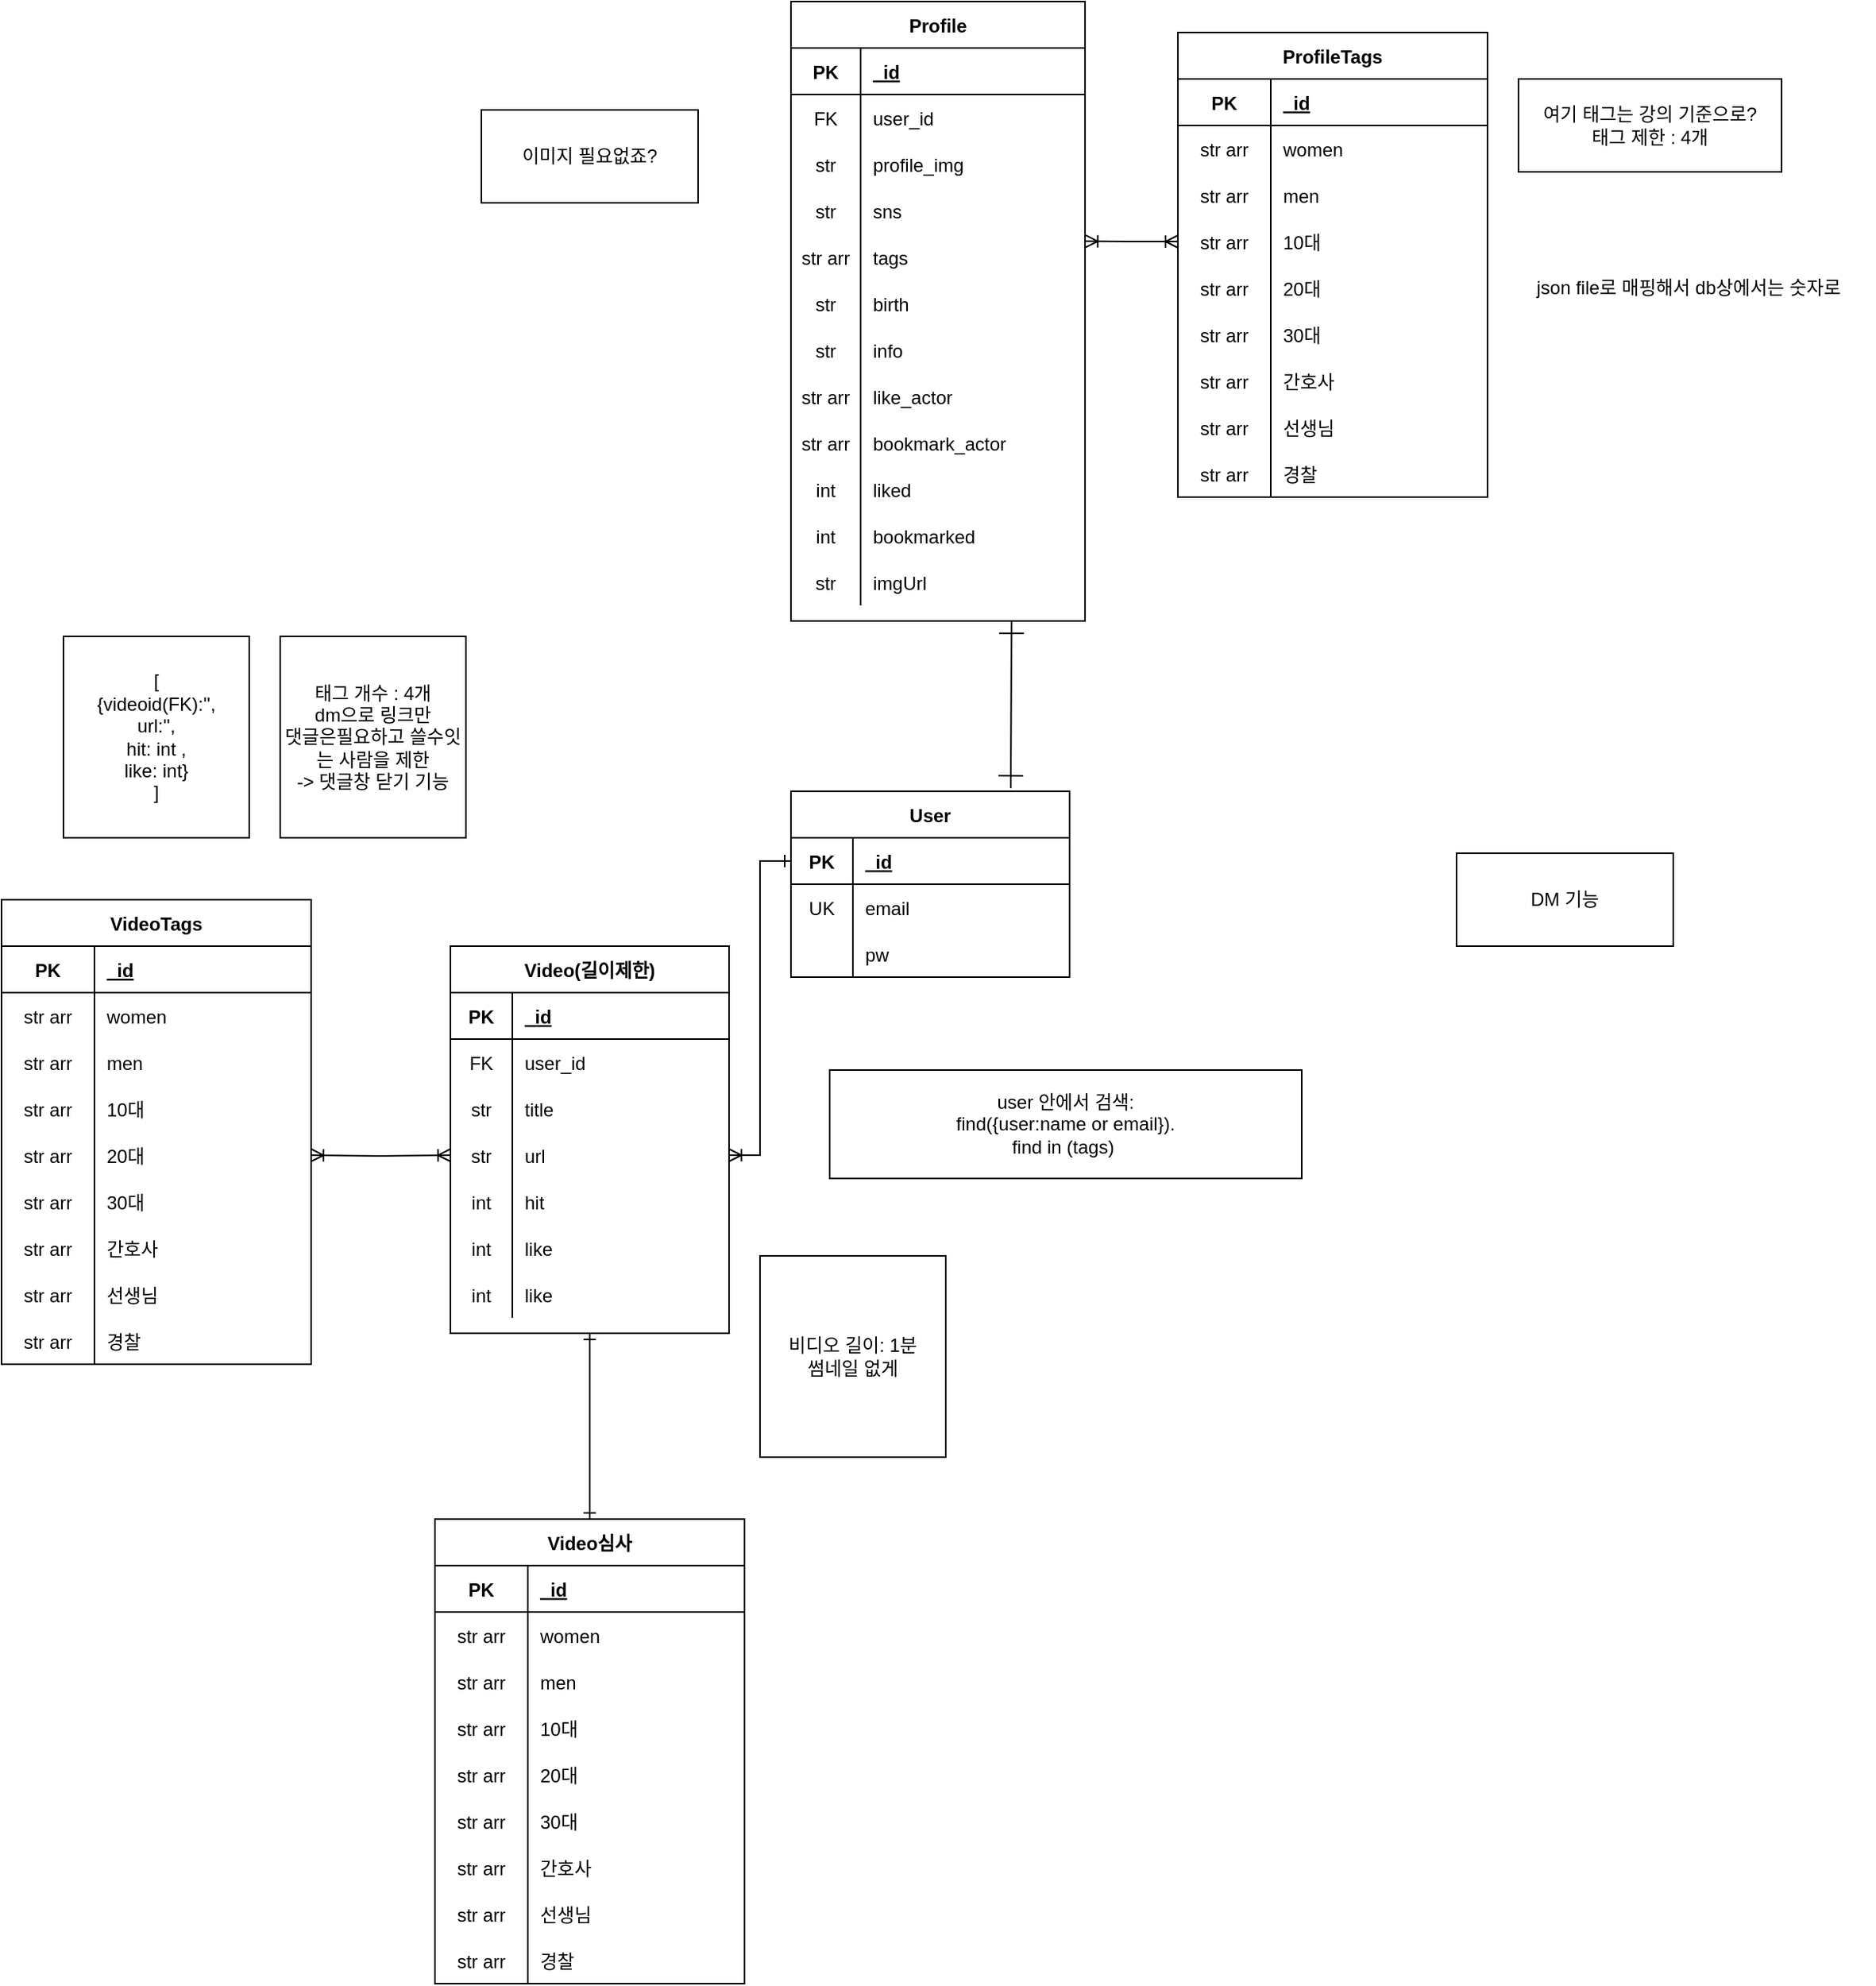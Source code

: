 <mxfile version="20.1.4" type="github">
  <diagram id="dkiNthlMaqfUQM1gwQfn" name="Page-1">
    <mxGraphModel dx="1955" dy="1315" grid="1" gridSize="10" guides="1" tooltips="1" connect="1" arrows="1" fold="1" page="0" pageScale="1" pageWidth="850" pageHeight="1100" math="0" shadow="0">
      <root>
        <mxCell id="0" />
        <mxCell id="1" parent="0" />
        <mxCell id="FGt0lHxh2fxRir9ZSNWb-1" value="User" style="shape=table;startSize=30;container=1;collapsible=1;childLayout=tableLayout;fixedRows=1;rowLines=0;fontStyle=1;align=center;resizeLast=1;hachureGap=4;" parent="1" vertex="1">
          <mxGeometry x="240" y="280" width="180" height="120" as="geometry" />
        </mxCell>
        <mxCell id="FGt0lHxh2fxRir9ZSNWb-2" value="" style="shape=tableRow;horizontal=0;startSize=0;swimlaneHead=0;swimlaneBody=0;fillColor=none;collapsible=0;dropTarget=0;points=[[0,0.5],[1,0.5]];portConstraint=eastwest;top=0;left=0;right=0;bottom=1;hachureGap=4;" parent="FGt0lHxh2fxRir9ZSNWb-1" vertex="1">
          <mxGeometry y="30" width="180" height="30" as="geometry" />
        </mxCell>
        <mxCell id="FGt0lHxh2fxRir9ZSNWb-3" value="PK" style="shape=partialRectangle;connectable=0;fillColor=none;top=0;left=0;bottom=0;right=0;fontStyle=1;overflow=hidden;hachureGap=4;" parent="FGt0lHxh2fxRir9ZSNWb-2" vertex="1">
          <mxGeometry width="40" height="30" as="geometry">
            <mxRectangle width="40" height="30" as="alternateBounds" />
          </mxGeometry>
        </mxCell>
        <mxCell id="FGt0lHxh2fxRir9ZSNWb-4" value="_id" style="shape=partialRectangle;connectable=0;fillColor=none;top=0;left=0;bottom=0;right=0;align=left;spacingLeft=6;fontStyle=5;overflow=hidden;hachureGap=4;" parent="FGt0lHxh2fxRir9ZSNWb-2" vertex="1">
          <mxGeometry x="40" width="140" height="30" as="geometry">
            <mxRectangle width="140" height="30" as="alternateBounds" />
          </mxGeometry>
        </mxCell>
        <mxCell id="FGt0lHxh2fxRir9ZSNWb-5" value="" style="shape=tableRow;horizontal=0;startSize=0;swimlaneHead=0;swimlaneBody=0;fillColor=none;collapsible=0;dropTarget=0;points=[[0,0.5],[1,0.5]];portConstraint=eastwest;top=0;left=0;right=0;bottom=0;hachureGap=4;" parent="FGt0lHxh2fxRir9ZSNWb-1" vertex="1">
          <mxGeometry y="60" width="180" height="30" as="geometry" />
        </mxCell>
        <mxCell id="FGt0lHxh2fxRir9ZSNWb-6" value="UK" style="shape=partialRectangle;connectable=0;fillColor=none;top=0;left=0;bottom=0;right=0;editable=1;overflow=hidden;hachureGap=4;" parent="FGt0lHxh2fxRir9ZSNWb-5" vertex="1">
          <mxGeometry width="40" height="30" as="geometry">
            <mxRectangle width="40" height="30" as="alternateBounds" />
          </mxGeometry>
        </mxCell>
        <mxCell id="FGt0lHxh2fxRir9ZSNWb-7" value="email" style="shape=partialRectangle;connectable=0;fillColor=none;top=0;left=0;bottom=0;right=0;align=left;spacingLeft=6;overflow=hidden;hachureGap=4;" parent="FGt0lHxh2fxRir9ZSNWb-5" vertex="1">
          <mxGeometry x="40" width="140" height="30" as="geometry">
            <mxRectangle width="140" height="30" as="alternateBounds" />
          </mxGeometry>
        </mxCell>
        <mxCell id="FGt0lHxh2fxRir9ZSNWb-8" value="" style="shape=tableRow;horizontal=0;startSize=0;swimlaneHead=0;swimlaneBody=0;fillColor=none;collapsible=0;dropTarget=0;points=[[0,0.5],[1,0.5]];portConstraint=eastwest;top=0;left=0;right=0;bottom=0;hachureGap=4;" parent="FGt0lHxh2fxRir9ZSNWb-1" vertex="1">
          <mxGeometry y="90" width="180" height="30" as="geometry" />
        </mxCell>
        <mxCell id="FGt0lHxh2fxRir9ZSNWb-9" value="" style="shape=partialRectangle;connectable=0;fillColor=none;top=0;left=0;bottom=0;right=0;editable=1;overflow=hidden;hachureGap=4;" parent="FGt0lHxh2fxRir9ZSNWb-8" vertex="1">
          <mxGeometry width="40" height="30" as="geometry">
            <mxRectangle width="40" height="30" as="alternateBounds" />
          </mxGeometry>
        </mxCell>
        <mxCell id="FGt0lHxh2fxRir9ZSNWb-10" value="pw" style="shape=partialRectangle;connectable=0;fillColor=none;top=0;left=0;bottom=0;right=0;align=left;spacingLeft=6;overflow=hidden;hachureGap=4;" parent="FGt0lHxh2fxRir9ZSNWb-8" vertex="1">
          <mxGeometry x="40" width="140" height="30" as="geometry">
            <mxRectangle width="140" height="30" as="alternateBounds" />
          </mxGeometry>
        </mxCell>
        <mxCell id="FGt0lHxh2fxRir9ZSNWb-445" style="edgeStyle=none;curved=1;rounded=0;orthogonalLoop=1;jettySize=auto;html=1;exitX=0.75;exitY=1;exitDx=0;exitDy=0;entryX=0.789;entryY=-0.017;entryDx=0;entryDy=0;entryPerimeter=0;startArrow=ERone;startFill=0;endArrow=ERone;endFill=0;startSize=14;endSize=14;sourcePerimeterSpacing=8;targetPerimeterSpacing=8;" parent="1" source="FGt0lHxh2fxRir9ZSNWb-27" target="FGt0lHxh2fxRir9ZSNWb-1" edge="1">
          <mxGeometry relative="1" as="geometry" />
        </mxCell>
        <mxCell id="FGt0lHxh2fxRir9ZSNWb-27" value="Profile" style="shape=table;startSize=30;container=1;collapsible=1;childLayout=tableLayout;fixedRows=1;rowLines=0;fontStyle=1;align=center;resizeLast=1;hachureGap=4;" parent="1" vertex="1">
          <mxGeometry x="240" y="-230" width="190" height="400" as="geometry" />
        </mxCell>
        <mxCell id="FGt0lHxh2fxRir9ZSNWb-28" value="" style="shape=tableRow;horizontal=0;startSize=0;swimlaneHead=0;swimlaneBody=0;fillColor=none;collapsible=0;dropTarget=0;points=[[0,0.5],[1,0.5]];portConstraint=eastwest;top=0;left=0;right=0;bottom=1;hachureGap=4;" parent="FGt0lHxh2fxRir9ZSNWb-27" vertex="1">
          <mxGeometry y="30" width="190" height="30" as="geometry" />
        </mxCell>
        <mxCell id="FGt0lHxh2fxRir9ZSNWb-29" value="PK" style="shape=partialRectangle;connectable=0;fillColor=none;top=0;left=0;bottom=0;right=0;fontStyle=1;overflow=hidden;hachureGap=4;" parent="FGt0lHxh2fxRir9ZSNWb-28" vertex="1">
          <mxGeometry width="45" height="30" as="geometry">
            <mxRectangle width="45" height="30" as="alternateBounds" />
          </mxGeometry>
        </mxCell>
        <mxCell id="FGt0lHxh2fxRir9ZSNWb-30" value="_id" style="shape=partialRectangle;connectable=0;fillColor=none;top=0;left=0;bottom=0;right=0;align=left;spacingLeft=6;fontStyle=5;overflow=hidden;hachureGap=4;" parent="FGt0lHxh2fxRir9ZSNWb-28" vertex="1">
          <mxGeometry x="45" width="145" height="30" as="geometry">
            <mxRectangle width="145" height="30" as="alternateBounds" />
          </mxGeometry>
        </mxCell>
        <mxCell id="FGt0lHxh2fxRir9ZSNWb-31" value="" style="shape=tableRow;horizontal=0;startSize=0;swimlaneHead=0;swimlaneBody=0;fillColor=none;collapsible=0;dropTarget=0;points=[[0,0.5],[1,0.5]];portConstraint=eastwest;top=0;left=0;right=0;bottom=0;hachureGap=4;" parent="FGt0lHxh2fxRir9ZSNWb-27" vertex="1">
          <mxGeometry y="60" width="190" height="30" as="geometry" />
        </mxCell>
        <mxCell id="FGt0lHxh2fxRir9ZSNWb-32" value="FK" style="shape=partialRectangle;connectable=0;fillColor=none;top=0;left=0;bottom=0;right=0;editable=1;overflow=hidden;hachureGap=4;" parent="FGt0lHxh2fxRir9ZSNWb-31" vertex="1">
          <mxGeometry width="45" height="30" as="geometry">
            <mxRectangle width="45" height="30" as="alternateBounds" />
          </mxGeometry>
        </mxCell>
        <mxCell id="FGt0lHxh2fxRir9ZSNWb-33" value="user_id" style="shape=partialRectangle;connectable=0;fillColor=none;top=0;left=0;bottom=0;right=0;align=left;spacingLeft=6;overflow=hidden;hachureGap=4;" parent="FGt0lHxh2fxRir9ZSNWb-31" vertex="1">
          <mxGeometry x="45" width="145" height="30" as="geometry">
            <mxRectangle width="145" height="30" as="alternateBounds" />
          </mxGeometry>
        </mxCell>
        <mxCell id="FGt0lHxh2fxRir9ZSNWb-34" value="" style="shape=tableRow;horizontal=0;startSize=0;swimlaneHead=0;swimlaneBody=0;fillColor=none;collapsible=0;dropTarget=0;points=[[0,0.5],[1,0.5]];portConstraint=eastwest;top=0;left=0;right=0;bottom=0;hachureGap=4;" parent="FGt0lHxh2fxRir9ZSNWb-27" vertex="1">
          <mxGeometry y="90" width="190" height="30" as="geometry" />
        </mxCell>
        <mxCell id="FGt0lHxh2fxRir9ZSNWb-35" value="str" style="shape=partialRectangle;connectable=0;fillColor=none;top=0;left=0;bottom=0;right=0;editable=1;overflow=hidden;hachureGap=4;" parent="FGt0lHxh2fxRir9ZSNWb-34" vertex="1">
          <mxGeometry width="45" height="30" as="geometry">
            <mxRectangle width="45" height="30" as="alternateBounds" />
          </mxGeometry>
        </mxCell>
        <mxCell id="FGt0lHxh2fxRir9ZSNWb-36" value="profile_img" style="shape=partialRectangle;connectable=0;fillColor=none;top=0;left=0;bottom=0;right=0;align=left;spacingLeft=6;overflow=hidden;hachureGap=4;" parent="FGt0lHxh2fxRir9ZSNWb-34" vertex="1">
          <mxGeometry x="45" width="145" height="30" as="geometry">
            <mxRectangle width="145" height="30" as="alternateBounds" />
          </mxGeometry>
        </mxCell>
        <mxCell id="FGt0lHxh2fxRir9ZSNWb-59" value="" style="shape=tableRow;horizontal=0;startSize=0;swimlaneHead=0;swimlaneBody=0;fillColor=none;collapsible=0;dropTarget=0;points=[[0,0.5],[1,0.5]];portConstraint=eastwest;top=0;left=0;right=0;bottom=0;hachureGap=4;" parent="FGt0lHxh2fxRir9ZSNWb-27" vertex="1">
          <mxGeometry y="120" width="190" height="30" as="geometry" />
        </mxCell>
        <mxCell id="FGt0lHxh2fxRir9ZSNWb-60" value="str" style="shape=partialRectangle;connectable=0;fillColor=none;top=0;left=0;bottom=0;right=0;editable=1;overflow=hidden;hachureGap=4;" parent="FGt0lHxh2fxRir9ZSNWb-59" vertex="1">
          <mxGeometry width="45" height="30" as="geometry">
            <mxRectangle width="45" height="30" as="alternateBounds" />
          </mxGeometry>
        </mxCell>
        <mxCell id="FGt0lHxh2fxRir9ZSNWb-61" value="sns" style="shape=partialRectangle;connectable=0;fillColor=none;top=0;left=0;bottom=0;right=0;align=left;spacingLeft=6;overflow=hidden;hachureGap=4;" parent="FGt0lHxh2fxRir9ZSNWb-59" vertex="1">
          <mxGeometry x="45" width="145" height="30" as="geometry">
            <mxRectangle width="145" height="30" as="alternateBounds" />
          </mxGeometry>
        </mxCell>
        <mxCell id="FGt0lHxh2fxRir9ZSNWb-65" value="" style="shape=tableRow;horizontal=0;startSize=0;swimlaneHead=0;swimlaneBody=0;fillColor=none;collapsible=0;dropTarget=0;points=[[0,0.5],[1,0.5]];portConstraint=eastwest;top=0;left=0;right=0;bottom=0;hachureGap=4;" parent="FGt0lHxh2fxRir9ZSNWb-27" vertex="1">
          <mxGeometry y="150" width="190" height="30" as="geometry" />
        </mxCell>
        <mxCell id="FGt0lHxh2fxRir9ZSNWb-66" value="str arr" style="shape=partialRectangle;connectable=0;fillColor=none;top=0;left=0;bottom=0;right=0;editable=1;overflow=hidden;hachureGap=4;" parent="FGt0lHxh2fxRir9ZSNWb-65" vertex="1">
          <mxGeometry width="45" height="30" as="geometry">
            <mxRectangle width="45" height="30" as="alternateBounds" />
          </mxGeometry>
        </mxCell>
        <mxCell id="FGt0lHxh2fxRir9ZSNWb-67" value="tags" style="shape=partialRectangle;connectable=0;fillColor=none;top=0;left=0;bottom=0;right=0;align=left;spacingLeft=6;overflow=hidden;hachureGap=4;" parent="FGt0lHxh2fxRir9ZSNWb-65" vertex="1">
          <mxGeometry x="45" width="145" height="30" as="geometry">
            <mxRectangle width="145" height="30" as="alternateBounds" />
          </mxGeometry>
        </mxCell>
        <mxCell id="FGt0lHxh2fxRir9ZSNWb-71" value="" style="shape=tableRow;horizontal=0;startSize=0;swimlaneHead=0;swimlaneBody=0;fillColor=none;collapsible=0;dropTarget=0;points=[[0,0.5],[1,0.5]];portConstraint=eastwest;top=0;left=0;right=0;bottom=0;hachureGap=4;" parent="FGt0lHxh2fxRir9ZSNWb-27" vertex="1">
          <mxGeometry y="180" width="190" height="30" as="geometry" />
        </mxCell>
        <mxCell id="FGt0lHxh2fxRir9ZSNWb-72" value="str" style="shape=partialRectangle;connectable=0;fillColor=none;top=0;left=0;bottom=0;right=0;editable=1;overflow=hidden;hachureGap=4;" parent="FGt0lHxh2fxRir9ZSNWb-71" vertex="1">
          <mxGeometry width="45" height="30" as="geometry">
            <mxRectangle width="45" height="30" as="alternateBounds" />
          </mxGeometry>
        </mxCell>
        <mxCell id="FGt0lHxh2fxRir9ZSNWb-73" value="birth" style="shape=partialRectangle;connectable=0;fillColor=none;top=0;left=0;bottom=0;right=0;align=left;spacingLeft=6;overflow=hidden;hachureGap=4;" parent="FGt0lHxh2fxRir9ZSNWb-71" vertex="1">
          <mxGeometry x="45" width="145" height="30" as="geometry">
            <mxRectangle width="145" height="30" as="alternateBounds" />
          </mxGeometry>
        </mxCell>
        <mxCell id="FGt0lHxh2fxRir9ZSNWb-80" value="" style="shape=tableRow;horizontal=0;startSize=0;swimlaneHead=0;swimlaneBody=0;fillColor=none;collapsible=0;dropTarget=0;points=[[0,0.5],[1,0.5]];portConstraint=eastwest;top=0;left=0;right=0;bottom=0;hachureGap=4;" parent="FGt0lHxh2fxRir9ZSNWb-27" vertex="1">
          <mxGeometry y="210" width="190" height="30" as="geometry" />
        </mxCell>
        <mxCell id="FGt0lHxh2fxRir9ZSNWb-81" value="str" style="shape=partialRectangle;connectable=0;fillColor=none;top=0;left=0;bottom=0;right=0;editable=1;overflow=hidden;hachureGap=4;" parent="FGt0lHxh2fxRir9ZSNWb-80" vertex="1">
          <mxGeometry width="45" height="30" as="geometry">
            <mxRectangle width="45" height="30" as="alternateBounds" />
          </mxGeometry>
        </mxCell>
        <mxCell id="FGt0lHxh2fxRir9ZSNWb-82" value="info" style="shape=partialRectangle;connectable=0;fillColor=none;top=0;left=0;bottom=0;right=0;align=left;spacingLeft=6;overflow=hidden;hachureGap=4;" parent="FGt0lHxh2fxRir9ZSNWb-80" vertex="1">
          <mxGeometry x="45" width="145" height="30" as="geometry">
            <mxRectangle width="145" height="30" as="alternateBounds" />
          </mxGeometry>
        </mxCell>
        <mxCell id="FGt0lHxh2fxRir9ZSNWb-84" value="" style="shape=tableRow;horizontal=0;startSize=0;swimlaneHead=0;swimlaneBody=0;fillColor=none;collapsible=0;dropTarget=0;points=[[0,0.5],[1,0.5]];portConstraint=eastwest;top=0;left=0;right=0;bottom=0;hachureGap=4;" parent="FGt0lHxh2fxRir9ZSNWb-27" vertex="1">
          <mxGeometry y="240" width="190" height="30" as="geometry" />
        </mxCell>
        <mxCell id="FGt0lHxh2fxRir9ZSNWb-85" value="str arr" style="shape=partialRectangle;connectable=0;fillColor=none;top=0;left=0;bottom=0;right=0;editable=1;overflow=hidden;hachureGap=4;" parent="FGt0lHxh2fxRir9ZSNWb-84" vertex="1">
          <mxGeometry width="45" height="30" as="geometry">
            <mxRectangle width="45" height="30" as="alternateBounds" />
          </mxGeometry>
        </mxCell>
        <mxCell id="FGt0lHxh2fxRir9ZSNWb-86" value="like_actor" style="shape=partialRectangle;connectable=0;fillColor=none;top=0;left=0;bottom=0;right=0;align=left;spacingLeft=6;overflow=hidden;hachureGap=4;" parent="FGt0lHxh2fxRir9ZSNWb-84" vertex="1">
          <mxGeometry x="45" width="145" height="30" as="geometry">
            <mxRectangle width="145" height="30" as="alternateBounds" />
          </mxGeometry>
        </mxCell>
        <mxCell id="FGt0lHxh2fxRir9ZSNWb-301" value="" style="shape=tableRow;horizontal=0;startSize=0;swimlaneHead=0;swimlaneBody=0;fillColor=none;collapsible=0;dropTarget=0;points=[[0,0.5],[1,0.5]];portConstraint=eastwest;top=0;left=0;right=0;bottom=0;hachureGap=4;" parent="FGt0lHxh2fxRir9ZSNWb-27" vertex="1">
          <mxGeometry y="270" width="190" height="30" as="geometry" />
        </mxCell>
        <mxCell id="FGt0lHxh2fxRir9ZSNWb-302" value="str arr" style="shape=partialRectangle;connectable=0;fillColor=none;top=0;left=0;bottom=0;right=0;editable=1;overflow=hidden;hachureGap=4;" parent="FGt0lHxh2fxRir9ZSNWb-301" vertex="1">
          <mxGeometry width="45" height="30" as="geometry">
            <mxRectangle width="45" height="30" as="alternateBounds" />
          </mxGeometry>
        </mxCell>
        <mxCell id="FGt0lHxh2fxRir9ZSNWb-303" value="bookmark_actor" style="shape=partialRectangle;connectable=0;fillColor=none;top=0;left=0;bottom=0;right=0;align=left;spacingLeft=6;overflow=hidden;hachureGap=4;" parent="FGt0lHxh2fxRir9ZSNWb-301" vertex="1">
          <mxGeometry x="45" width="145" height="30" as="geometry">
            <mxRectangle width="145" height="30" as="alternateBounds" />
          </mxGeometry>
        </mxCell>
        <mxCell id="FGt0lHxh2fxRir9ZSNWb-307" value="" style="shape=tableRow;horizontal=0;startSize=0;swimlaneHead=0;swimlaneBody=0;fillColor=none;collapsible=0;dropTarget=0;points=[[0,0.5],[1,0.5]];portConstraint=eastwest;top=0;left=0;right=0;bottom=0;hachureGap=4;" parent="FGt0lHxh2fxRir9ZSNWb-27" vertex="1">
          <mxGeometry y="300" width="190" height="30" as="geometry" />
        </mxCell>
        <mxCell id="FGt0lHxh2fxRir9ZSNWb-308" value="int" style="shape=partialRectangle;connectable=0;fillColor=none;top=0;left=0;bottom=0;right=0;editable=1;overflow=hidden;hachureGap=4;" parent="FGt0lHxh2fxRir9ZSNWb-307" vertex="1">
          <mxGeometry width="45" height="30" as="geometry">
            <mxRectangle width="45" height="30" as="alternateBounds" />
          </mxGeometry>
        </mxCell>
        <mxCell id="FGt0lHxh2fxRir9ZSNWb-309" value="liked" style="shape=partialRectangle;connectable=0;fillColor=none;top=0;left=0;bottom=0;right=0;align=left;spacingLeft=6;overflow=hidden;hachureGap=4;" parent="FGt0lHxh2fxRir9ZSNWb-307" vertex="1">
          <mxGeometry x="45" width="145" height="30" as="geometry">
            <mxRectangle width="145" height="30" as="alternateBounds" />
          </mxGeometry>
        </mxCell>
        <mxCell id="FGt0lHxh2fxRir9ZSNWb-310" value="" style="shape=tableRow;horizontal=0;startSize=0;swimlaneHead=0;swimlaneBody=0;fillColor=none;collapsible=0;dropTarget=0;points=[[0,0.5],[1,0.5]];portConstraint=eastwest;top=0;left=0;right=0;bottom=0;hachureGap=4;" parent="FGt0lHxh2fxRir9ZSNWb-27" vertex="1">
          <mxGeometry y="330" width="190" height="30" as="geometry" />
        </mxCell>
        <mxCell id="FGt0lHxh2fxRir9ZSNWb-311" value="int" style="shape=partialRectangle;connectable=0;fillColor=none;top=0;left=0;bottom=0;right=0;editable=1;overflow=hidden;hachureGap=4;" parent="FGt0lHxh2fxRir9ZSNWb-310" vertex="1">
          <mxGeometry width="45" height="30" as="geometry">
            <mxRectangle width="45" height="30" as="alternateBounds" />
          </mxGeometry>
        </mxCell>
        <mxCell id="FGt0lHxh2fxRir9ZSNWb-312" value="bookmarked" style="shape=partialRectangle;connectable=0;fillColor=none;top=0;left=0;bottom=0;right=0;align=left;spacingLeft=6;overflow=hidden;hachureGap=4;" parent="FGt0lHxh2fxRir9ZSNWb-310" vertex="1">
          <mxGeometry x="45" width="145" height="30" as="geometry">
            <mxRectangle width="145" height="30" as="alternateBounds" />
          </mxGeometry>
        </mxCell>
        <mxCell id="y6LKaik8RJvIbtLo2dXU-1" value="" style="shape=tableRow;horizontal=0;startSize=0;swimlaneHead=0;swimlaneBody=0;fillColor=none;collapsible=0;dropTarget=0;points=[[0,0.5],[1,0.5]];portConstraint=eastwest;top=0;left=0;right=0;bottom=0;hachureGap=4;" vertex="1" parent="FGt0lHxh2fxRir9ZSNWb-27">
          <mxGeometry y="360" width="190" height="30" as="geometry" />
        </mxCell>
        <mxCell id="y6LKaik8RJvIbtLo2dXU-2" value="str" style="shape=partialRectangle;connectable=0;fillColor=none;top=0;left=0;bottom=0;right=0;editable=1;overflow=hidden;hachureGap=4;" vertex="1" parent="y6LKaik8RJvIbtLo2dXU-1">
          <mxGeometry width="45" height="30" as="geometry">
            <mxRectangle width="45" height="30" as="alternateBounds" />
          </mxGeometry>
        </mxCell>
        <mxCell id="y6LKaik8RJvIbtLo2dXU-3" value="imgUrl" style="shape=partialRectangle;connectable=0;fillColor=none;top=0;left=0;bottom=0;right=0;align=left;spacingLeft=6;overflow=hidden;hachureGap=4;" vertex="1" parent="y6LKaik8RJvIbtLo2dXU-1">
          <mxGeometry x="45" width="145" height="30" as="geometry">
            <mxRectangle width="145" height="30" as="alternateBounds" />
          </mxGeometry>
        </mxCell>
        <mxCell id="y6LKaik8RJvIbtLo2dXU-34" style="edgeStyle=orthogonalEdgeStyle;rounded=0;orthogonalLoop=1;jettySize=auto;html=1;exitX=0.5;exitY=1;exitDx=0;exitDy=0;startArrow=ERone;startFill=0;endArrow=ERone;endFill=0;" edge="1" parent="1" source="FGt0lHxh2fxRir9ZSNWb-132" target="y6LKaik8RJvIbtLo2dXU-6">
          <mxGeometry relative="1" as="geometry" />
        </mxCell>
        <mxCell id="FGt0lHxh2fxRir9ZSNWb-132" value="Video(길이제한)" style="shape=table;startSize=30;container=1;collapsible=1;childLayout=tableLayout;fixedRows=1;rowLines=0;fontStyle=1;align=center;resizeLast=1;hachureGap=4;" parent="1" vertex="1">
          <mxGeometry x="20" y="380" width="180" height="250" as="geometry" />
        </mxCell>
        <mxCell id="FGt0lHxh2fxRir9ZSNWb-133" value="" style="shape=tableRow;horizontal=0;startSize=0;swimlaneHead=0;swimlaneBody=0;fillColor=none;collapsible=0;dropTarget=0;points=[[0,0.5],[1,0.5]];portConstraint=eastwest;top=0;left=0;right=0;bottom=1;hachureGap=4;" parent="FGt0lHxh2fxRir9ZSNWb-132" vertex="1">
          <mxGeometry y="30" width="180" height="30" as="geometry" />
        </mxCell>
        <mxCell id="FGt0lHxh2fxRir9ZSNWb-134" value="PK" style="shape=partialRectangle;connectable=0;fillColor=none;top=0;left=0;bottom=0;right=0;fontStyle=1;overflow=hidden;hachureGap=4;" parent="FGt0lHxh2fxRir9ZSNWb-133" vertex="1">
          <mxGeometry width="40" height="30" as="geometry">
            <mxRectangle width="40" height="30" as="alternateBounds" />
          </mxGeometry>
        </mxCell>
        <mxCell id="FGt0lHxh2fxRir9ZSNWb-135" value="_id" style="shape=partialRectangle;connectable=0;fillColor=none;top=0;left=0;bottom=0;right=0;align=left;spacingLeft=6;fontStyle=5;overflow=hidden;hachureGap=4;" parent="FGt0lHxh2fxRir9ZSNWb-133" vertex="1">
          <mxGeometry x="40" width="140" height="30" as="geometry">
            <mxRectangle width="140" height="30" as="alternateBounds" />
          </mxGeometry>
        </mxCell>
        <mxCell id="FGt0lHxh2fxRir9ZSNWb-136" value="" style="shape=tableRow;horizontal=0;startSize=0;swimlaneHead=0;swimlaneBody=0;fillColor=none;collapsible=0;dropTarget=0;points=[[0,0.5],[1,0.5]];portConstraint=eastwest;top=0;left=0;right=0;bottom=0;hachureGap=4;" parent="FGt0lHxh2fxRir9ZSNWb-132" vertex="1">
          <mxGeometry y="60" width="180" height="30" as="geometry" />
        </mxCell>
        <mxCell id="FGt0lHxh2fxRir9ZSNWb-137" value="FK" style="shape=partialRectangle;connectable=0;fillColor=none;top=0;left=0;bottom=0;right=0;editable=1;overflow=hidden;hachureGap=4;" parent="FGt0lHxh2fxRir9ZSNWb-136" vertex="1">
          <mxGeometry width="40" height="30" as="geometry">
            <mxRectangle width="40" height="30" as="alternateBounds" />
          </mxGeometry>
        </mxCell>
        <mxCell id="FGt0lHxh2fxRir9ZSNWb-138" value="user_id" style="shape=partialRectangle;connectable=0;fillColor=none;top=0;left=0;bottom=0;right=0;align=left;spacingLeft=6;overflow=hidden;hachureGap=4;" parent="FGt0lHxh2fxRir9ZSNWb-136" vertex="1">
          <mxGeometry x="40" width="140" height="30" as="geometry">
            <mxRectangle width="140" height="30" as="alternateBounds" />
          </mxGeometry>
        </mxCell>
        <mxCell id="FGt0lHxh2fxRir9ZSNWb-139" value="" style="shape=tableRow;horizontal=0;startSize=0;swimlaneHead=0;swimlaneBody=0;fillColor=none;collapsible=0;dropTarget=0;points=[[0,0.5],[1,0.5]];portConstraint=eastwest;top=0;left=0;right=0;bottom=0;hachureGap=4;" parent="FGt0lHxh2fxRir9ZSNWb-132" vertex="1">
          <mxGeometry y="90" width="180" height="30" as="geometry" />
        </mxCell>
        <mxCell id="FGt0lHxh2fxRir9ZSNWb-140" value="str" style="shape=partialRectangle;connectable=0;fillColor=none;top=0;left=0;bottom=0;right=0;editable=1;overflow=hidden;hachureGap=4;" parent="FGt0lHxh2fxRir9ZSNWb-139" vertex="1">
          <mxGeometry width="40" height="30" as="geometry">
            <mxRectangle width="40" height="30" as="alternateBounds" />
          </mxGeometry>
        </mxCell>
        <mxCell id="FGt0lHxh2fxRir9ZSNWb-141" value="title" style="shape=partialRectangle;connectable=0;fillColor=none;top=0;left=0;bottom=0;right=0;align=left;spacingLeft=6;overflow=hidden;hachureGap=4;" parent="FGt0lHxh2fxRir9ZSNWb-139" vertex="1">
          <mxGeometry x="40" width="140" height="30" as="geometry">
            <mxRectangle width="140" height="30" as="alternateBounds" />
          </mxGeometry>
        </mxCell>
        <mxCell id="FGt0lHxh2fxRir9ZSNWb-142" value="" style="shape=tableRow;horizontal=0;startSize=0;swimlaneHead=0;swimlaneBody=0;fillColor=none;collapsible=0;dropTarget=0;points=[[0,0.5],[1,0.5]];portConstraint=eastwest;top=0;left=0;right=0;bottom=0;hachureGap=4;" parent="FGt0lHxh2fxRir9ZSNWb-132" vertex="1">
          <mxGeometry y="120" width="180" height="30" as="geometry" />
        </mxCell>
        <mxCell id="FGt0lHxh2fxRir9ZSNWb-143" value="str" style="shape=partialRectangle;connectable=0;fillColor=none;top=0;left=0;bottom=0;right=0;editable=1;overflow=hidden;hachureGap=4;" parent="FGt0lHxh2fxRir9ZSNWb-142" vertex="1">
          <mxGeometry width="40" height="30" as="geometry">
            <mxRectangle width="40" height="30" as="alternateBounds" />
          </mxGeometry>
        </mxCell>
        <mxCell id="FGt0lHxh2fxRir9ZSNWb-144" value="url" style="shape=partialRectangle;connectable=0;fillColor=none;top=0;left=0;bottom=0;right=0;align=left;spacingLeft=6;overflow=hidden;hachureGap=4;" parent="FGt0lHxh2fxRir9ZSNWb-142" vertex="1">
          <mxGeometry x="40" width="140" height="30" as="geometry">
            <mxRectangle width="140" height="30" as="alternateBounds" />
          </mxGeometry>
        </mxCell>
        <mxCell id="XoAOpLD4tpguOgFPBc0_-39" value="" style="shape=tableRow;horizontal=0;startSize=0;swimlaneHead=0;swimlaneBody=0;fillColor=none;collapsible=0;dropTarget=0;points=[[0,0.5],[1,0.5]];portConstraint=eastwest;top=0;left=0;right=0;bottom=0;hachureGap=4;" parent="FGt0lHxh2fxRir9ZSNWb-132" vertex="1">
          <mxGeometry y="150" width="180" height="30" as="geometry" />
        </mxCell>
        <mxCell id="XoAOpLD4tpguOgFPBc0_-40" value="int" style="shape=partialRectangle;connectable=0;fillColor=none;top=0;left=0;bottom=0;right=0;editable=1;overflow=hidden;hachureGap=4;" parent="XoAOpLD4tpguOgFPBc0_-39" vertex="1">
          <mxGeometry width="40" height="30" as="geometry">
            <mxRectangle width="40" height="30" as="alternateBounds" />
          </mxGeometry>
        </mxCell>
        <mxCell id="XoAOpLD4tpguOgFPBc0_-41" value="hit" style="shape=partialRectangle;connectable=0;fillColor=none;top=0;left=0;bottom=0;right=0;align=left;spacingLeft=6;overflow=hidden;hachureGap=4;" parent="XoAOpLD4tpguOgFPBc0_-39" vertex="1">
          <mxGeometry x="40" width="140" height="30" as="geometry">
            <mxRectangle width="140" height="30" as="alternateBounds" />
          </mxGeometry>
        </mxCell>
        <mxCell id="XoAOpLD4tpguOgFPBc0_-42" value="" style="shape=tableRow;horizontal=0;startSize=0;swimlaneHead=0;swimlaneBody=0;fillColor=none;collapsible=0;dropTarget=0;points=[[0,0.5],[1,0.5]];portConstraint=eastwest;top=0;left=0;right=0;bottom=0;hachureGap=4;" parent="FGt0lHxh2fxRir9ZSNWb-132" vertex="1">
          <mxGeometry y="180" width="180" height="30" as="geometry" />
        </mxCell>
        <mxCell id="XoAOpLD4tpguOgFPBc0_-43" value="int" style="shape=partialRectangle;connectable=0;fillColor=none;top=0;left=0;bottom=0;right=0;editable=1;overflow=hidden;hachureGap=4;" parent="XoAOpLD4tpguOgFPBc0_-42" vertex="1">
          <mxGeometry width="40" height="30" as="geometry">
            <mxRectangle width="40" height="30" as="alternateBounds" />
          </mxGeometry>
        </mxCell>
        <mxCell id="XoAOpLD4tpguOgFPBc0_-44" value="like" style="shape=partialRectangle;connectable=0;fillColor=none;top=0;left=0;bottom=0;right=0;align=left;spacingLeft=6;overflow=hidden;hachureGap=4;" parent="XoAOpLD4tpguOgFPBc0_-42" vertex="1">
          <mxGeometry x="40" width="140" height="30" as="geometry">
            <mxRectangle width="140" height="30" as="alternateBounds" />
          </mxGeometry>
        </mxCell>
        <mxCell id="XoAOpLD4tpguOgFPBc0_-45" value="" style="shape=tableRow;horizontal=0;startSize=0;swimlaneHead=0;swimlaneBody=0;fillColor=none;collapsible=0;dropTarget=0;points=[[0,0.5],[1,0.5]];portConstraint=eastwest;top=0;left=0;right=0;bottom=0;hachureGap=4;" parent="FGt0lHxh2fxRir9ZSNWb-132" vertex="1">
          <mxGeometry y="210" width="180" height="30" as="geometry" />
        </mxCell>
        <mxCell id="XoAOpLD4tpguOgFPBc0_-46" value="int" style="shape=partialRectangle;connectable=0;fillColor=none;top=0;left=0;bottom=0;right=0;editable=1;overflow=hidden;hachureGap=4;" parent="XoAOpLD4tpguOgFPBc0_-45" vertex="1">
          <mxGeometry width="40" height="30" as="geometry">
            <mxRectangle width="40" height="30" as="alternateBounds" />
          </mxGeometry>
        </mxCell>
        <mxCell id="XoAOpLD4tpguOgFPBc0_-47" value="like" style="shape=partialRectangle;connectable=0;fillColor=none;top=0;left=0;bottom=0;right=0;align=left;spacingLeft=6;overflow=hidden;hachureGap=4;" parent="XoAOpLD4tpguOgFPBc0_-45" vertex="1">
          <mxGeometry x="40" width="140" height="30" as="geometry">
            <mxRectangle width="140" height="30" as="alternateBounds" />
          </mxGeometry>
        </mxCell>
        <mxCell id="omnUUiahv54f6pb0s7cF-2" style="edgeStyle=orthogonalEdgeStyle;rounded=0;orthogonalLoop=1;jettySize=auto;html=1;exitX=0;exitY=0.5;exitDx=0;exitDy=0;startArrow=ERone;startFill=0;endArrow=ERoneToMany;endFill=0;" parent="1" source="FGt0lHxh2fxRir9ZSNWb-2" target="FGt0lHxh2fxRir9ZSNWb-142" edge="1">
          <mxGeometry relative="1" as="geometry" />
        </mxCell>
        <mxCell id="DL8FWSEuazP8kCz-o6B3-47" value="ProfileTags" style="shape=table;startSize=30;container=1;collapsible=1;childLayout=tableLayout;fixedRows=1;rowLines=0;fontStyle=1;align=center;resizeLast=1;hachureGap=4;" parent="1" vertex="1">
          <mxGeometry x="490" y="-210" width="200" height="300" as="geometry" />
        </mxCell>
        <mxCell id="DL8FWSEuazP8kCz-o6B3-48" value="" style="shape=tableRow;horizontal=0;startSize=0;swimlaneHead=0;swimlaneBody=0;fillColor=none;collapsible=0;dropTarget=0;points=[[0,0.5],[1,0.5]];portConstraint=eastwest;top=0;left=0;right=0;bottom=1;hachureGap=4;" parent="DL8FWSEuazP8kCz-o6B3-47" vertex="1">
          <mxGeometry y="30" width="200" height="30" as="geometry" />
        </mxCell>
        <mxCell id="DL8FWSEuazP8kCz-o6B3-49" value="PK" style="shape=partialRectangle;connectable=0;fillColor=none;top=0;left=0;bottom=0;right=0;fontStyle=1;overflow=hidden;hachureGap=4;" parent="DL8FWSEuazP8kCz-o6B3-48" vertex="1">
          <mxGeometry width="60" height="30" as="geometry">
            <mxRectangle width="60" height="30" as="alternateBounds" />
          </mxGeometry>
        </mxCell>
        <mxCell id="DL8FWSEuazP8kCz-o6B3-50" value="_id" style="shape=partialRectangle;connectable=0;fillColor=none;top=0;left=0;bottom=0;right=0;align=left;spacingLeft=6;fontStyle=5;overflow=hidden;hachureGap=4;" parent="DL8FWSEuazP8kCz-o6B3-48" vertex="1">
          <mxGeometry x="60" width="140" height="30" as="geometry">
            <mxRectangle width="140" height="30" as="alternateBounds" />
          </mxGeometry>
        </mxCell>
        <mxCell id="DL8FWSEuazP8kCz-o6B3-51" value="" style="shape=tableRow;horizontal=0;startSize=0;swimlaneHead=0;swimlaneBody=0;fillColor=none;collapsible=0;dropTarget=0;points=[[0,0.5],[1,0.5]];portConstraint=eastwest;top=0;left=0;right=0;bottom=0;hachureGap=4;" parent="DL8FWSEuazP8kCz-o6B3-47" vertex="1">
          <mxGeometry y="60" width="200" height="30" as="geometry" />
        </mxCell>
        <mxCell id="DL8FWSEuazP8kCz-o6B3-52" value="str arr" style="shape=partialRectangle;connectable=0;fillColor=none;top=0;left=0;bottom=0;right=0;editable=1;overflow=hidden;hachureGap=4;" parent="DL8FWSEuazP8kCz-o6B3-51" vertex="1">
          <mxGeometry width="60" height="30" as="geometry">
            <mxRectangle width="60" height="30" as="alternateBounds" />
          </mxGeometry>
        </mxCell>
        <mxCell id="DL8FWSEuazP8kCz-o6B3-53" value="women" style="shape=partialRectangle;connectable=0;fillColor=none;top=0;left=0;bottom=0;right=0;align=left;spacingLeft=6;overflow=hidden;hachureGap=4;" parent="DL8FWSEuazP8kCz-o6B3-51" vertex="1">
          <mxGeometry x="60" width="140" height="30" as="geometry">
            <mxRectangle width="140" height="30" as="alternateBounds" />
          </mxGeometry>
        </mxCell>
        <mxCell id="DL8FWSEuazP8kCz-o6B3-54" value="" style="shape=tableRow;horizontal=0;startSize=0;swimlaneHead=0;swimlaneBody=0;fillColor=none;collapsible=0;dropTarget=0;points=[[0,0.5],[1,0.5]];portConstraint=eastwest;top=0;left=0;right=0;bottom=0;hachureGap=4;" parent="DL8FWSEuazP8kCz-o6B3-47" vertex="1">
          <mxGeometry y="90" width="200" height="30" as="geometry" />
        </mxCell>
        <mxCell id="DL8FWSEuazP8kCz-o6B3-55" value="str arr" style="shape=partialRectangle;connectable=0;fillColor=none;top=0;left=0;bottom=0;right=0;editable=1;overflow=hidden;hachureGap=4;" parent="DL8FWSEuazP8kCz-o6B3-54" vertex="1">
          <mxGeometry width="60" height="30" as="geometry">
            <mxRectangle width="60" height="30" as="alternateBounds" />
          </mxGeometry>
        </mxCell>
        <mxCell id="DL8FWSEuazP8kCz-o6B3-56" value="men" style="shape=partialRectangle;connectable=0;fillColor=none;top=0;left=0;bottom=0;right=0;align=left;spacingLeft=6;overflow=hidden;hachureGap=4;" parent="DL8FWSEuazP8kCz-o6B3-54" vertex="1">
          <mxGeometry x="60" width="140" height="30" as="geometry">
            <mxRectangle width="140" height="30" as="alternateBounds" />
          </mxGeometry>
        </mxCell>
        <mxCell id="DL8FWSEuazP8kCz-o6B3-57" value="" style="shape=tableRow;horizontal=0;startSize=0;swimlaneHead=0;swimlaneBody=0;fillColor=none;collapsible=0;dropTarget=0;points=[[0,0.5],[1,0.5]];portConstraint=eastwest;top=0;left=0;right=0;bottom=0;hachureGap=4;" parent="DL8FWSEuazP8kCz-o6B3-47" vertex="1">
          <mxGeometry y="120" width="200" height="30" as="geometry" />
        </mxCell>
        <mxCell id="DL8FWSEuazP8kCz-o6B3-58" value="str arr" style="shape=partialRectangle;connectable=0;fillColor=none;top=0;left=0;bottom=0;right=0;editable=1;overflow=hidden;hachureGap=4;" parent="DL8FWSEuazP8kCz-o6B3-57" vertex="1">
          <mxGeometry width="60" height="30" as="geometry">
            <mxRectangle width="60" height="30" as="alternateBounds" />
          </mxGeometry>
        </mxCell>
        <mxCell id="DL8FWSEuazP8kCz-o6B3-59" value="10대" style="shape=partialRectangle;connectable=0;fillColor=none;top=0;left=0;bottom=0;right=0;align=left;spacingLeft=6;overflow=hidden;hachureGap=4;" parent="DL8FWSEuazP8kCz-o6B3-57" vertex="1">
          <mxGeometry x="60" width="140" height="30" as="geometry">
            <mxRectangle width="140" height="30" as="alternateBounds" />
          </mxGeometry>
        </mxCell>
        <mxCell id="DL8FWSEuazP8kCz-o6B3-60" value="" style="shape=tableRow;horizontal=0;startSize=0;swimlaneHead=0;swimlaneBody=0;fillColor=none;collapsible=0;dropTarget=0;points=[[0,0.5],[1,0.5]];portConstraint=eastwest;top=0;left=0;right=0;bottom=0;hachureGap=4;" parent="DL8FWSEuazP8kCz-o6B3-47" vertex="1">
          <mxGeometry y="150" width="200" height="30" as="geometry" />
        </mxCell>
        <mxCell id="DL8FWSEuazP8kCz-o6B3-61" value="str arr" style="shape=partialRectangle;connectable=0;fillColor=none;top=0;left=0;bottom=0;right=0;editable=1;overflow=hidden;hachureGap=4;" parent="DL8FWSEuazP8kCz-o6B3-60" vertex="1">
          <mxGeometry width="60" height="30" as="geometry">
            <mxRectangle width="60" height="30" as="alternateBounds" />
          </mxGeometry>
        </mxCell>
        <mxCell id="DL8FWSEuazP8kCz-o6B3-62" value="20대" style="shape=partialRectangle;connectable=0;fillColor=none;top=0;left=0;bottom=0;right=0;align=left;spacingLeft=6;overflow=hidden;hachureGap=4;" parent="DL8FWSEuazP8kCz-o6B3-60" vertex="1">
          <mxGeometry x="60" width="140" height="30" as="geometry">
            <mxRectangle width="140" height="30" as="alternateBounds" />
          </mxGeometry>
        </mxCell>
        <mxCell id="DL8FWSEuazP8kCz-o6B3-63" value="" style="shape=tableRow;horizontal=0;startSize=0;swimlaneHead=0;swimlaneBody=0;fillColor=none;collapsible=0;dropTarget=0;points=[[0,0.5],[1,0.5]];portConstraint=eastwest;top=0;left=0;right=0;bottom=0;hachureGap=4;" parent="DL8FWSEuazP8kCz-o6B3-47" vertex="1">
          <mxGeometry y="180" width="200" height="30" as="geometry" />
        </mxCell>
        <mxCell id="DL8FWSEuazP8kCz-o6B3-64" value="str arr" style="shape=partialRectangle;connectable=0;fillColor=none;top=0;left=0;bottom=0;right=0;editable=1;overflow=hidden;hachureGap=4;" parent="DL8FWSEuazP8kCz-o6B3-63" vertex="1">
          <mxGeometry width="60" height="30" as="geometry">
            <mxRectangle width="60" height="30" as="alternateBounds" />
          </mxGeometry>
        </mxCell>
        <mxCell id="DL8FWSEuazP8kCz-o6B3-65" value="30대" style="shape=partialRectangle;connectable=0;fillColor=none;top=0;left=0;bottom=0;right=0;align=left;spacingLeft=6;overflow=hidden;hachureGap=4;" parent="DL8FWSEuazP8kCz-o6B3-63" vertex="1">
          <mxGeometry x="60" width="140" height="30" as="geometry">
            <mxRectangle width="140" height="30" as="alternateBounds" />
          </mxGeometry>
        </mxCell>
        <mxCell id="DL8FWSEuazP8kCz-o6B3-66" value="" style="shape=tableRow;horizontal=0;startSize=0;swimlaneHead=0;swimlaneBody=0;fillColor=none;collapsible=0;dropTarget=0;points=[[0,0.5],[1,0.5]];portConstraint=eastwest;top=0;left=0;right=0;bottom=0;hachureGap=4;" parent="DL8FWSEuazP8kCz-o6B3-47" vertex="1">
          <mxGeometry y="210" width="200" height="30" as="geometry" />
        </mxCell>
        <mxCell id="DL8FWSEuazP8kCz-o6B3-67" value="str arr" style="shape=partialRectangle;connectable=0;fillColor=none;top=0;left=0;bottom=0;right=0;editable=1;overflow=hidden;hachureGap=4;" parent="DL8FWSEuazP8kCz-o6B3-66" vertex="1">
          <mxGeometry width="60" height="30" as="geometry">
            <mxRectangle width="60" height="30" as="alternateBounds" />
          </mxGeometry>
        </mxCell>
        <mxCell id="DL8FWSEuazP8kCz-o6B3-68" value="간호사" style="shape=partialRectangle;connectable=0;fillColor=none;top=0;left=0;bottom=0;right=0;align=left;spacingLeft=6;overflow=hidden;hachureGap=4;" parent="DL8FWSEuazP8kCz-o6B3-66" vertex="1">
          <mxGeometry x="60" width="140" height="30" as="geometry">
            <mxRectangle width="140" height="30" as="alternateBounds" />
          </mxGeometry>
        </mxCell>
        <mxCell id="DL8FWSEuazP8kCz-o6B3-69" value="" style="shape=tableRow;horizontal=0;startSize=0;swimlaneHead=0;swimlaneBody=0;fillColor=none;collapsible=0;dropTarget=0;points=[[0,0.5],[1,0.5]];portConstraint=eastwest;top=0;left=0;right=0;bottom=0;hachureGap=4;" parent="DL8FWSEuazP8kCz-o6B3-47" vertex="1">
          <mxGeometry y="240" width="200" height="30" as="geometry" />
        </mxCell>
        <mxCell id="DL8FWSEuazP8kCz-o6B3-70" value="str arr" style="shape=partialRectangle;connectable=0;fillColor=none;top=0;left=0;bottom=0;right=0;editable=1;overflow=hidden;hachureGap=4;" parent="DL8FWSEuazP8kCz-o6B3-69" vertex="1">
          <mxGeometry width="60" height="30" as="geometry">
            <mxRectangle width="60" height="30" as="alternateBounds" />
          </mxGeometry>
        </mxCell>
        <mxCell id="DL8FWSEuazP8kCz-o6B3-71" value="선생님" style="shape=partialRectangle;connectable=0;fillColor=none;top=0;left=0;bottom=0;right=0;align=left;spacingLeft=6;overflow=hidden;hachureGap=4;" parent="DL8FWSEuazP8kCz-o6B3-69" vertex="1">
          <mxGeometry x="60" width="140" height="30" as="geometry">
            <mxRectangle width="140" height="30" as="alternateBounds" />
          </mxGeometry>
        </mxCell>
        <mxCell id="DL8FWSEuazP8kCz-o6B3-72" value="" style="shape=tableRow;horizontal=0;startSize=0;swimlaneHead=0;swimlaneBody=0;fillColor=none;collapsible=0;dropTarget=0;points=[[0,0.5],[1,0.5]];portConstraint=eastwest;top=0;left=0;right=0;bottom=0;hachureGap=4;" parent="DL8FWSEuazP8kCz-o6B3-47" vertex="1">
          <mxGeometry y="270" width="200" height="30" as="geometry" />
        </mxCell>
        <mxCell id="DL8FWSEuazP8kCz-o6B3-73" value="str arr" style="shape=partialRectangle;connectable=0;fillColor=none;top=0;left=0;bottom=0;right=0;editable=1;overflow=hidden;hachureGap=4;" parent="DL8FWSEuazP8kCz-o6B3-72" vertex="1">
          <mxGeometry width="60" height="30" as="geometry">
            <mxRectangle width="60" height="30" as="alternateBounds" />
          </mxGeometry>
        </mxCell>
        <mxCell id="DL8FWSEuazP8kCz-o6B3-74" value="경찰" style="shape=partialRectangle;connectable=0;fillColor=none;top=0;left=0;bottom=0;right=0;align=left;spacingLeft=6;overflow=hidden;hachureGap=4;" parent="DL8FWSEuazP8kCz-o6B3-72" vertex="1">
          <mxGeometry x="60" width="140" height="30" as="geometry">
            <mxRectangle width="140" height="30" as="alternateBounds" />
          </mxGeometry>
        </mxCell>
        <mxCell id="DL8FWSEuazP8kCz-o6B3-87" style="edgeStyle=orthogonalEdgeStyle;rounded=0;orthogonalLoop=1;jettySize=auto;html=1;exitX=0;exitY=0.5;exitDx=0;exitDy=0;entryX=1.001;entryY=0.159;entryDx=0;entryDy=0;entryPerimeter=0;startArrow=ERoneToMany;startFill=0;endArrow=ERoneToMany;endFill=0;" parent="1" source="DL8FWSEuazP8kCz-o6B3-57" target="FGt0lHxh2fxRir9ZSNWb-65" edge="1">
          <mxGeometry relative="1" as="geometry" />
        </mxCell>
        <mxCell id="DL8FWSEuazP8kCz-o6B3-90" value="json file로 매핑해서 db상에서는 숫자로" style="text;html=1;strokeColor=none;fillColor=none;align=center;verticalAlign=middle;whiteSpace=wrap;rounded=0;" parent="1" vertex="1">
          <mxGeometry x="700" y="-60" width="240" height="30" as="geometry" />
        </mxCell>
        <mxCell id="XoAOpLD4tpguOgFPBc0_-1" value="[&lt;br&gt;{videoid(FK):&#39;&#39;,&lt;br&gt;url:&#39;&#39;,&lt;br&gt;hit: int ,&lt;br&gt;like: int}&lt;br&gt;]" style="rounded=0;whiteSpace=wrap;html=1;" parent="1" vertex="1">
          <mxGeometry x="-230" y="180" width="120" height="130" as="geometry" />
        </mxCell>
        <mxCell id="XoAOpLD4tpguOgFPBc0_-2" value="이미지 필요없죠?" style="rounded=0;whiteSpace=wrap;html=1;" parent="1" vertex="1">
          <mxGeometry x="40" y="-160" width="140" height="60" as="geometry" />
        </mxCell>
        <mxCell id="XoAOpLD4tpguOgFPBc0_-3" value="VideoTags" style="shape=table;startSize=30;container=1;collapsible=1;childLayout=tableLayout;fixedRows=1;rowLines=0;fontStyle=1;align=center;resizeLast=1;hachureGap=4;" parent="1" vertex="1">
          <mxGeometry x="-270" y="350" width="200" height="300" as="geometry" />
        </mxCell>
        <mxCell id="XoAOpLD4tpguOgFPBc0_-4" value="" style="shape=tableRow;horizontal=0;startSize=0;swimlaneHead=0;swimlaneBody=0;fillColor=none;collapsible=0;dropTarget=0;points=[[0,0.5],[1,0.5]];portConstraint=eastwest;top=0;left=0;right=0;bottom=1;hachureGap=4;" parent="XoAOpLD4tpguOgFPBc0_-3" vertex="1">
          <mxGeometry y="30" width="200" height="30" as="geometry" />
        </mxCell>
        <mxCell id="XoAOpLD4tpguOgFPBc0_-5" value="PK" style="shape=partialRectangle;connectable=0;fillColor=none;top=0;left=0;bottom=0;right=0;fontStyle=1;overflow=hidden;hachureGap=4;" parent="XoAOpLD4tpguOgFPBc0_-4" vertex="1">
          <mxGeometry width="60" height="30" as="geometry">
            <mxRectangle width="60" height="30" as="alternateBounds" />
          </mxGeometry>
        </mxCell>
        <mxCell id="XoAOpLD4tpguOgFPBc0_-6" value="_id" style="shape=partialRectangle;connectable=0;fillColor=none;top=0;left=0;bottom=0;right=0;align=left;spacingLeft=6;fontStyle=5;overflow=hidden;hachureGap=4;" parent="XoAOpLD4tpguOgFPBc0_-4" vertex="1">
          <mxGeometry x="60" width="140" height="30" as="geometry">
            <mxRectangle width="140" height="30" as="alternateBounds" />
          </mxGeometry>
        </mxCell>
        <mxCell id="XoAOpLD4tpguOgFPBc0_-7" value="" style="shape=tableRow;horizontal=0;startSize=0;swimlaneHead=0;swimlaneBody=0;fillColor=none;collapsible=0;dropTarget=0;points=[[0,0.5],[1,0.5]];portConstraint=eastwest;top=0;left=0;right=0;bottom=0;hachureGap=4;" parent="XoAOpLD4tpguOgFPBc0_-3" vertex="1">
          <mxGeometry y="60" width="200" height="30" as="geometry" />
        </mxCell>
        <mxCell id="XoAOpLD4tpguOgFPBc0_-8" value="str arr" style="shape=partialRectangle;connectable=0;fillColor=none;top=0;left=0;bottom=0;right=0;editable=1;overflow=hidden;hachureGap=4;" parent="XoAOpLD4tpguOgFPBc0_-7" vertex="1">
          <mxGeometry width="60" height="30" as="geometry">
            <mxRectangle width="60" height="30" as="alternateBounds" />
          </mxGeometry>
        </mxCell>
        <mxCell id="XoAOpLD4tpguOgFPBc0_-9" value="women" style="shape=partialRectangle;connectable=0;fillColor=none;top=0;left=0;bottom=0;right=0;align=left;spacingLeft=6;overflow=hidden;hachureGap=4;" parent="XoAOpLD4tpguOgFPBc0_-7" vertex="1">
          <mxGeometry x="60" width="140" height="30" as="geometry">
            <mxRectangle width="140" height="30" as="alternateBounds" />
          </mxGeometry>
        </mxCell>
        <mxCell id="XoAOpLD4tpguOgFPBc0_-10" value="" style="shape=tableRow;horizontal=0;startSize=0;swimlaneHead=0;swimlaneBody=0;fillColor=none;collapsible=0;dropTarget=0;points=[[0,0.5],[1,0.5]];portConstraint=eastwest;top=0;left=0;right=0;bottom=0;hachureGap=4;" parent="XoAOpLD4tpguOgFPBc0_-3" vertex="1">
          <mxGeometry y="90" width="200" height="30" as="geometry" />
        </mxCell>
        <mxCell id="XoAOpLD4tpguOgFPBc0_-11" value="str arr" style="shape=partialRectangle;connectable=0;fillColor=none;top=0;left=0;bottom=0;right=0;editable=1;overflow=hidden;hachureGap=4;" parent="XoAOpLD4tpguOgFPBc0_-10" vertex="1">
          <mxGeometry width="60" height="30" as="geometry">
            <mxRectangle width="60" height="30" as="alternateBounds" />
          </mxGeometry>
        </mxCell>
        <mxCell id="XoAOpLD4tpguOgFPBc0_-12" value="men" style="shape=partialRectangle;connectable=0;fillColor=none;top=0;left=0;bottom=0;right=0;align=left;spacingLeft=6;overflow=hidden;hachureGap=4;" parent="XoAOpLD4tpguOgFPBc0_-10" vertex="1">
          <mxGeometry x="60" width="140" height="30" as="geometry">
            <mxRectangle width="140" height="30" as="alternateBounds" />
          </mxGeometry>
        </mxCell>
        <mxCell id="XoAOpLD4tpguOgFPBc0_-13" value="" style="shape=tableRow;horizontal=0;startSize=0;swimlaneHead=0;swimlaneBody=0;fillColor=none;collapsible=0;dropTarget=0;points=[[0,0.5],[1,0.5]];portConstraint=eastwest;top=0;left=0;right=0;bottom=0;hachureGap=4;" parent="XoAOpLD4tpguOgFPBc0_-3" vertex="1">
          <mxGeometry y="120" width="200" height="30" as="geometry" />
        </mxCell>
        <mxCell id="XoAOpLD4tpguOgFPBc0_-14" value="str arr" style="shape=partialRectangle;connectable=0;fillColor=none;top=0;left=0;bottom=0;right=0;editable=1;overflow=hidden;hachureGap=4;" parent="XoAOpLD4tpguOgFPBc0_-13" vertex="1">
          <mxGeometry width="60" height="30" as="geometry">
            <mxRectangle width="60" height="30" as="alternateBounds" />
          </mxGeometry>
        </mxCell>
        <mxCell id="XoAOpLD4tpguOgFPBc0_-15" value="10대" style="shape=partialRectangle;connectable=0;fillColor=none;top=0;left=0;bottom=0;right=0;align=left;spacingLeft=6;overflow=hidden;hachureGap=4;" parent="XoAOpLD4tpguOgFPBc0_-13" vertex="1">
          <mxGeometry x="60" width="140" height="30" as="geometry">
            <mxRectangle width="140" height="30" as="alternateBounds" />
          </mxGeometry>
        </mxCell>
        <mxCell id="XoAOpLD4tpguOgFPBc0_-16" value="" style="shape=tableRow;horizontal=0;startSize=0;swimlaneHead=0;swimlaneBody=0;fillColor=none;collapsible=0;dropTarget=0;points=[[0,0.5],[1,0.5]];portConstraint=eastwest;top=0;left=0;right=0;bottom=0;hachureGap=4;" parent="XoAOpLD4tpguOgFPBc0_-3" vertex="1">
          <mxGeometry y="150" width="200" height="30" as="geometry" />
        </mxCell>
        <mxCell id="XoAOpLD4tpguOgFPBc0_-17" value="str arr" style="shape=partialRectangle;connectable=0;fillColor=none;top=0;left=0;bottom=0;right=0;editable=1;overflow=hidden;hachureGap=4;" parent="XoAOpLD4tpguOgFPBc0_-16" vertex="1">
          <mxGeometry width="60" height="30" as="geometry">
            <mxRectangle width="60" height="30" as="alternateBounds" />
          </mxGeometry>
        </mxCell>
        <mxCell id="XoAOpLD4tpguOgFPBc0_-18" value="20대" style="shape=partialRectangle;connectable=0;fillColor=none;top=0;left=0;bottom=0;right=0;align=left;spacingLeft=6;overflow=hidden;hachureGap=4;" parent="XoAOpLD4tpguOgFPBc0_-16" vertex="1">
          <mxGeometry x="60" width="140" height="30" as="geometry">
            <mxRectangle width="140" height="30" as="alternateBounds" />
          </mxGeometry>
        </mxCell>
        <mxCell id="XoAOpLD4tpguOgFPBc0_-19" value="" style="shape=tableRow;horizontal=0;startSize=0;swimlaneHead=0;swimlaneBody=0;fillColor=none;collapsible=0;dropTarget=0;points=[[0,0.5],[1,0.5]];portConstraint=eastwest;top=0;left=0;right=0;bottom=0;hachureGap=4;" parent="XoAOpLD4tpguOgFPBc0_-3" vertex="1">
          <mxGeometry y="180" width="200" height="30" as="geometry" />
        </mxCell>
        <mxCell id="XoAOpLD4tpguOgFPBc0_-20" value="str arr" style="shape=partialRectangle;connectable=0;fillColor=none;top=0;left=0;bottom=0;right=0;editable=1;overflow=hidden;hachureGap=4;" parent="XoAOpLD4tpguOgFPBc0_-19" vertex="1">
          <mxGeometry width="60" height="30" as="geometry">
            <mxRectangle width="60" height="30" as="alternateBounds" />
          </mxGeometry>
        </mxCell>
        <mxCell id="XoAOpLD4tpguOgFPBc0_-21" value="30대" style="shape=partialRectangle;connectable=0;fillColor=none;top=0;left=0;bottom=0;right=0;align=left;spacingLeft=6;overflow=hidden;hachureGap=4;" parent="XoAOpLD4tpguOgFPBc0_-19" vertex="1">
          <mxGeometry x="60" width="140" height="30" as="geometry">
            <mxRectangle width="140" height="30" as="alternateBounds" />
          </mxGeometry>
        </mxCell>
        <mxCell id="XoAOpLD4tpguOgFPBc0_-22" value="" style="shape=tableRow;horizontal=0;startSize=0;swimlaneHead=0;swimlaneBody=0;fillColor=none;collapsible=0;dropTarget=0;points=[[0,0.5],[1,0.5]];portConstraint=eastwest;top=0;left=0;right=0;bottom=0;hachureGap=4;" parent="XoAOpLD4tpguOgFPBc0_-3" vertex="1">
          <mxGeometry y="210" width="200" height="30" as="geometry" />
        </mxCell>
        <mxCell id="XoAOpLD4tpguOgFPBc0_-23" value="str arr" style="shape=partialRectangle;connectable=0;fillColor=none;top=0;left=0;bottom=0;right=0;editable=1;overflow=hidden;hachureGap=4;" parent="XoAOpLD4tpguOgFPBc0_-22" vertex="1">
          <mxGeometry width="60" height="30" as="geometry">
            <mxRectangle width="60" height="30" as="alternateBounds" />
          </mxGeometry>
        </mxCell>
        <mxCell id="XoAOpLD4tpguOgFPBc0_-24" value="간호사" style="shape=partialRectangle;connectable=0;fillColor=none;top=0;left=0;bottom=0;right=0;align=left;spacingLeft=6;overflow=hidden;hachureGap=4;" parent="XoAOpLD4tpguOgFPBc0_-22" vertex="1">
          <mxGeometry x="60" width="140" height="30" as="geometry">
            <mxRectangle width="140" height="30" as="alternateBounds" />
          </mxGeometry>
        </mxCell>
        <mxCell id="XoAOpLD4tpguOgFPBc0_-25" value="" style="shape=tableRow;horizontal=0;startSize=0;swimlaneHead=0;swimlaneBody=0;fillColor=none;collapsible=0;dropTarget=0;points=[[0,0.5],[1,0.5]];portConstraint=eastwest;top=0;left=0;right=0;bottom=0;hachureGap=4;" parent="XoAOpLD4tpguOgFPBc0_-3" vertex="1">
          <mxGeometry y="240" width="200" height="30" as="geometry" />
        </mxCell>
        <mxCell id="XoAOpLD4tpguOgFPBc0_-26" value="str arr" style="shape=partialRectangle;connectable=0;fillColor=none;top=0;left=0;bottom=0;right=0;editable=1;overflow=hidden;hachureGap=4;" parent="XoAOpLD4tpguOgFPBc0_-25" vertex="1">
          <mxGeometry width="60" height="30" as="geometry">
            <mxRectangle width="60" height="30" as="alternateBounds" />
          </mxGeometry>
        </mxCell>
        <mxCell id="XoAOpLD4tpguOgFPBc0_-27" value="선생님" style="shape=partialRectangle;connectable=0;fillColor=none;top=0;left=0;bottom=0;right=0;align=left;spacingLeft=6;overflow=hidden;hachureGap=4;" parent="XoAOpLD4tpguOgFPBc0_-25" vertex="1">
          <mxGeometry x="60" width="140" height="30" as="geometry">
            <mxRectangle width="140" height="30" as="alternateBounds" />
          </mxGeometry>
        </mxCell>
        <mxCell id="XoAOpLD4tpguOgFPBc0_-28" value="" style="shape=tableRow;horizontal=0;startSize=0;swimlaneHead=0;swimlaneBody=0;fillColor=none;collapsible=0;dropTarget=0;points=[[0,0.5],[1,0.5]];portConstraint=eastwest;top=0;left=0;right=0;bottom=0;hachureGap=4;" parent="XoAOpLD4tpguOgFPBc0_-3" vertex="1">
          <mxGeometry y="270" width="200" height="30" as="geometry" />
        </mxCell>
        <mxCell id="XoAOpLD4tpguOgFPBc0_-29" value="str arr" style="shape=partialRectangle;connectable=0;fillColor=none;top=0;left=0;bottom=0;right=0;editable=1;overflow=hidden;hachureGap=4;" parent="XoAOpLD4tpguOgFPBc0_-28" vertex="1">
          <mxGeometry width="60" height="30" as="geometry">
            <mxRectangle width="60" height="30" as="alternateBounds" />
          </mxGeometry>
        </mxCell>
        <mxCell id="XoAOpLD4tpguOgFPBc0_-30" value="경찰" style="shape=partialRectangle;connectable=0;fillColor=none;top=0;left=0;bottom=0;right=0;align=left;spacingLeft=6;overflow=hidden;hachureGap=4;" parent="XoAOpLD4tpguOgFPBc0_-28" vertex="1">
          <mxGeometry x="60" width="140" height="30" as="geometry">
            <mxRectangle width="140" height="30" as="alternateBounds" />
          </mxGeometry>
        </mxCell>
        <mxCell id="XoAOpLD4tpguOgFPBc0_-31" style="edgeStyle=orthogonalEdgeStyle;rounded=0;orthogonalLoop=1;jettySize=auto;html=1;exitX=0;exitY=0.5;exitDx=0;exitDy=0;entryX=1;entryY=0.5;entryDx=0;entryDy=0;startArrow=ERoneToMany;startFill=0;endArrow=ERoneToMany;endFill=0;" parent="1" target="XoAOpLD4tpguOgFPBc0_-16" edge="1">
          <mxGeometry relative="1" as="geometry">
            <mxPoint x="20" y="515" as="sourcePoint" />
          </mxGeometry>
        </mxCell>
        <mxCell id="XoAOpLD4tpguOgFPBc0_-32" value="DM 기능" style="rounded=0;whiteSpace=wrap;html=1;" parent="1" vertex="1">
          <mxGeometry x="670" y="320" width="140" height="60" as="geometry" />
        </mxCell>
        <mxCell id="XoAOpLD4tpguOgFPBc0_-35" value="user 안에서 검색:&lt;br&gt;find({user:name or email}).&lt;br&gt;find in (tags)&amp;nbsp;" style="rounded=0;whiteSpace=wrap;html=1;" parent="1" vertex="1">
          <mxGeometry x="265" y="460" width="305" height="70" as="geometry" />
        </mxCell>
        <mxCell id="XoAOpLD4tpguOgFPBc0_-48" value="여기 태그는 강의 기준으로?&lt;br&gt;태그 제한 : 4개" style="rounded=0;whiteSpace=wrap;html=1;" parent="1" vertex="1">
          <mxGeometry x="710" y="-180" width="170" height="60" as="geometry" />
        </mxCell>
        <mxCell id="y6LKaik8RJvIbtLo2dXU-4" value="태그 개수 : 4개&lt;br&gt;dm으로 링크만&lt;br&gt;댓글은필요하고 쓸수잇는 사람을 제한&lt;br&gt;-&amp;gt; 댓글창 닫기 기능" style="rounded=0;whiteSpace=wrap;html=1;" vertex="1" parent="1">
          <mxGeometry x="-90" y="180" width="120" height="130" as="geometry" />
        </mxCell>
        <mxCell id="y6LKaik8RJvIbtLo2dXU-5" value="비디오 길이: 1분&lt;br&gt;썸네일 없게" style="rounded=0;whiteSpace=wrap;html=1;" vertex="1" parent="1">
          <mxGeometry x="220" y="580" width="120" height="130" as="geometry" />
        </mxCell>
        <mxCell id="y6LKaik8RJvIbtLo2dXU-6" value="Video심사" style="shape=table;startSize=30;container=1;collapsible=1;childLayout=tableLayout;fixedRows=1;rowLines=0;fontStyle=1;align=center;resizeLast=1;hachureGap=4;" vertex="1" parent="1">
          <mxGeometry x="10" y="750" width="200" height="300" as="geometry" />
        </mxCell>
        <mxCell id="y6LKaik8RJvIbtLo2dXU-7" value="" style="shape=tableRow;horizontal=0;startSize=0;swimlaneHead=0;swimlaneBody=0;fillColor=none;collapsible=0;dropTarget=0;points=[[0,0.5],[1,0.5]];portConstraint=eastwest;top=0;left=0;right=0;bottom=1;hachureGap=4;" vertex="1" parent="y6LKaik8RJvIbtLo2dXU-6">
          <mxGeometry y="30" width="200" height="30" as="geometry" />
        </mxCell>
        <mxCell id="y6LKaik8RJvIbtLo2dXU-8" value="PK" style="shape=partialRectangle;connectable=0;fillColor=none;top=0;left=0;bottom=0;right=0;fontStyle=1;overflow=hidden;hachureGap=4;" vertex="1" parent="y6LKaik8RJvIbtLo2dXU-7">
          <mxGeometry width="60" height="30" as="geometry">
            <mxRectangle width="60" height="30" as="alternateBounds" />
          </mxGeometry>
        </mxCell>
        <mxCell id="y6LKaik8RJvIbtLo2dXU-9" value="_id" style="shape=partialRectangle;connectable=0;fillColor=none;top=0;left=0;bottom=0;right=0;align=left;spacingLeft=6;fontStyle=5;overflow=hidden;hachureGap=4;" vertex="1" parent="y6LKaik8RJvIbtLo2dXU-7">
          <mxGeometry x="60" width="140" height="30" as="geometry">
            <mxRectangle width="140" height="30" as="alternateBounds" />
          </mxGeometry>
        </mxCell>
        <mxCell id="y6LKaik8RJvIbtLo2dXU-10" value="" style="shape=tableRow;horizontal=0;startSize=0;swimlaneHead=0;swimlaneBody=0;fillColor=none;collapsible=0;dropTarget=0;points=[[0,0.5],[1,0.5]];portConstraint=eastwest;top=0;left=0;right=0;bottom=0;hachureGap=4;" vertex="1" parent="y6LKaik8RJvIbtLo2dXU-6">
          <mxGeometry y="60" width="200" height="30" as="geometry" />
        </mxCell>
        <mxCell id="y6LKaik8RJvIbtLo2dXU-11" value="str arr" style="shape=partialRectangle;connectable=0;fillColor=none;top=0;left=0;bottom=0;right=0;editable=1;overflow=hidden;hachureGap=4;" vertex="1" parent="y6LKaik8RJvIbtLo2dXU-10">
          <mxGeometry width="60" height="30" as="geometry">
            <mxRectangle width="60" height="30" as="alternateBounds" />
          </mxGeometry>
        </mxCell>
        <mxCell id="y6LKaik8RJvIbtLo2dXU-12" value="women" style="shape=partialRectangle;connectable=0;fillColor=none;top=0;left=0;bottom=0;right=0;align=left;spacingLeft=6;overflow=hidden;hachureGap=4;" vertex="1" parent="y6LKaik8RJvIbtLo2dXU-10">
          <mxGeometry x="60" width="140" height="30" as="geometry">
            <mxRectangle width="140" height="30" as="alternateBounds" />
          </mxGeometry>
        </mxCell>
        <mxCell id="y6LKaik8RJvIbtLo2dXU-13" value="" style="shape=tableRow;horizontal=0;startSize=0;swimlaneHead=0;swimlaneBody=0;fillColor=none;collapsible=0;dropTarget=0;points=[[0,0.5],[1,0.5]];portConstraint=eastwest;top=0;left=0;right=0;bottom=0;hachureGap=4;" vertex="1" parent="y6LKaik8RJvIbtLo2dXU-6">
          <mxGeometry y="90" width="200" height="30" as="geometry" />
        </mxCell>
        <mxCell id="y6LKaik8RJvIbtLo2dXU-14" value="str arr" style="shape=partialRectangle;connectable=0;fillColor=none;top=0;left=0;bottom=0;right=0;editable=1;overflow=hidden;hachureGap=4;" vertex="1" parent="y6LKaik8RJvIbtLo2dXU-13">
          <mxGeometry width="60" height="30" as="geometry">
            <mxRectangle width="60" height="30" as="alternateBounds" />
          </mxGeometry>
        </mxCell>
        <mxCell id="y6LKaik8RJvIbtLo2dXU-15" value="men" style="shape=partialRectangle;connectable=0;fillColor=none;top=0;left=0;bottom=0;right=0;align=left;spacingLeft=6;overflow=hidden;hachureGap=4;" vertex="1" parent="y6LKaik8RJvIbtLo2dXU-13">
          <mxGeometry x="60" width="140" height="30" as="geometry">
            <mxRectangle width="140" height="30" as="alternateBounds" />
          </mxGeometry>
        </mxCell>
        <mxCell id="y6LKaik8RJvIbtLo2dXU-16" value="" style="shape=tableRow;horizontal=0;startSize=0;swimlaneHead=0;swimlaneBody=0;fillColor=none;collapsible=0;dropTarget=0;points=[[0,0.5],[1,0.5]];portConstraint=eastwest;top=0;left=0;right=0;bottom=0;hachureGap=4;" vertex="1" parent="y6LKaik8RJvIbtLo2dXU-6">
          <mxGeometry y="120" width="200" height="30" as="geometry" />
        </mxCell>
        <mxCell id="y6LKaik8RJvIbtLo2dXU-17" value="str arr" style="shape=partialRectangle;connectable=0;fillColor=none;top=0;left=0;bottom=0;right=0;editable=1;overflow=hidden;hachureGap=4;" vertex="1" parent="y6LKaik8RJvIbtLo2dXU-16">
          <mxGeometry width="60" height="30" as="geometry">
            <mxRectangle width="60" height="30" as="alternateBounds" />
          </mxGeometry>
        </mxCell>
        <mxCell id="y6LKaik8RJvIbtLo2dXU-18" value="10대" style="shape=partialRectangle;connectable=0;fillColor=none;top=0;left=0;bottom=0;right=0;align=left;spacingLeft=6;overflow=hidden;hachureGap=4;" vertex="1" parent="y6LKaik8RJvIbtLo2dXU-16">
          <mxGeometry x="60" width="140" height="30" as="geometry">
            <mxRectangle width="140" height="30" as="alternateBounds" />
          </mxGeometry>
        </mxCell>
        <mxCell id="y6LKaik8RJvIbtLo2dXU-19" value="" style="shape=tableRow;horizontal=0;startSize=0;swimlaneHead=0;swimlaneBody=0;fillColor=none;collapsible=0;dropTarget=0;points=[[0,0.5],[1,0.5]];portConstraint=eastwest;top=0;left=0;right=0;bottom=0;hachureGap=4;" vertex="1" parent="y6LKaik8RJvIbtLo2dXU-6">
          <mxGeometry y="150" width="200" height="30" as="geometry" />
        </mxCell>
        <mxCell id="y6LKaik8RJvIbtLo2dXU-20" value="str arr" style="shape=partialRectangle;connectable=0;fillColor=none;top=0;left=0;bottom=0;right=0;editable=1;overflow=hidden;hachureGap=4;" vertex="1" parent="y6LKaik8RJvIbtLo2dXU-19">
          <mxGeometry width="60" height="30" as="geometry">
            <mxRectangle width="60" height="30" as="alternateBounds" />
          </mxGeometry>
        </mxCell>
        <mxCell id="y6LKaik8RJvIbtLo2dXU-21" value="20대" style="shape=partialRectangle;connectable=0;fillColor=none;top=0;left=0;bottom=0;right=0;align=left;spacingLeft=6;overflow=hidden;hachureGap=4;" vertex="1" parent="y6LKaik8RJvIbtLo2dXU-19">
          <mxGeometry x="60" width="140" height="30" as="geometry">
            <mxRectangle width="140" height="30" as="alternateBounds" />
          </mxGeometry>
        </mxCell>
        <mxCell id="y6LKaik8RJvIbtLo2dXU-22" value="" style="shape=tableRow;horizontal=0;startSize=0;swimlaneHead=0;swimlaneBody=0;fillColor=none;collapsible=0;dropTarget=0;points=[[0,0.5],[1,0.5]];portConstraint=eastwest;top=0;left=0;right=0;bottom=0;hachureGap=4;" vertex="1" parent="y6LKaik8RJvIbtLo2dXU-6">
          <mxGeometry y="180" width="200" height="30" as="geometry" />
        </mxCell>
        <mxCell id="y6LKaik8RJvIbtLo2dXU-23" value="str arr" style="shape=partialRectangle;connectable=0;fillColor=none;top=0;left=0;bottom=0;right=0;editable=1;overflow=hidden;hachureGap=4;" vertex="1" parent="y6LKaik8RJvIbtLo2dXU-22">
          <mxGeometry width="60" height="30" as="geometry">
            <mxRectangle width="60" height="30" as="alternateBounds" />
          </mxGeometry>
        </mxCell>
        <mxCell id="y6LKaik8RJvIbtLo2dXU-24" value="30대" style="shape=partialRectangle;connectable=0;fillColor=none;top=0;left=0;bottom=0;right=0;align=left;spacingLeft=6;overflow=hidden;hachureGap=4;" vertex="1" parent="y6LKaik8RJvIbtLo2dXU-22">
          <mxGeometry x="60" width="140" height="30" as="geometry">
            <mxRectangle width="140" height="30" as="alternateBounds" />
          </mxGeometry>
        </mxCell>
        <mxCell id="y6LKaik8RJvIbtLo2dXU-25" value="" style="shape=tableRow;horizontal=0;startSize=0;swimlaneHead=0;swimlaneBody=0;fillColor=none;collapsible=0;dropTarget=0;points=[[0,0.5],[1,0.5]];portConstraint=eastwest;top=0;left=0;right=0;bottom=0;hachureGap=4;" vertex="1" parent="y6LKaik8RJvIbtLo2dXU-6">
          <mxGeometry y="210" width="200" height="30" as="geometry" />
        </mxCell>
        <mxCell id="y6LKaik8RJvIbtLo2dXU-26" value="str arr" style="shape=partialRectangle;connectable=0;fillColor=none;top=0;left=0;bottom=0;right=0;editable=1;overflow=hidden;hachureGap=4;" vertex="1" parent="y6LKaik8RJvIbtLo2dXU-25">
          <mxGeometry width="60" height="30" as="geometry">
            <mxRectangle width="60" height="30" as="alternateBounds" />
          </mxGeometry>
        </mxCell>
        <mxCell id="y6LKaik8RJvIbtLo2dXU-27" value="간호사" style="shape=partialRectangle;connectable=0;fillColor=none;top=0;left=0;bottom=0;right=0;align=left;spacingLeft=6;overflow=hidden;hachureGap=4;" vertex="1" parent="y6LKaik8RJvIbtLo2dXU-25">
          <mxGeometry x="60" width="140" height="30" as="geometry">
            <mxRectangle width="140" height="30" as="alternateBounds" />
          </mxGeometry>
        </mxCell>
        <mxCell id="y6LKaik8RJvIbtLo2dXU-28" value="" style="shape=tableRow;horizontal=0;startSize=0;swimlaneHead=0;swimlaneBody=0;fillColor=none;collapsible=0;dropTarget=0;points=[[0,0.5],[1,0.5]];portConstraint=eastwest;top=0;left=0;right=0;bottom=0;hachureGap=4;" vertex="1" parent="y6LKaik8RJvIbtLo2dXU-6">
          <mxGeometry y="240" width="200" height="30" as="geometry" />
        </mxCell>
        <mxCell id="y6LKaik8RJvIbtLo2dXU-29" value="str arr" style="shape=partialRectangle;connectable=0;fillColor=none;top=0;left=0;bottom=0;right=0;editable=1;overflow=hidden;hachureGap=4;" vertex="1" parent="y6LKaik8RJvIbtLo2dXU-28">
          <mxGeometry width="60" height="30" as="geometry">
            <mxRectangle width="60" height="30" as="alternateBounds" />
          </mxGeometry>
        </mxCell>
        <mxCell id="y6LKaik8RJvIbtLo2dXU-30" value="선생님" style="shape=partialRectangle;connectable=0;fillColor=none;top=0;left=0;bottom=0;right=0;align=left;spacingLeft=6;overflow=hidden;hachureGap=4;" vertex="1" parent="y6LKaik8RJvIbtLo2dXU-28">
          <mxGeometry x="60" width="140" height="30" as="geometry">
            <mxRectangle width="140" height="30" as="alternateBounds" />
          </mxGeometry>
        </mxCell>
        <mxCell id="y6LKaik8RJvIbtLo2dXU-31" value="" style="shape=tableRow;horizontal=0;startSize=0;swimlaneHead=0;swimlaneBody=0;fillColor=none;collapsible=0;dropTarget=0;points=[[0,0.5],[1,0.5]];portConstraint=eastwest;top=0;left=0;right=0;bottom=0;hachureGap=4;" vertex="1" parent="y6LKaik8RJvIbtLo2dXU-6">
          <mxGeometry y="270" width="200" height="30" as="geometry" />
        </mxCell>
        <mxCell id="y6LKaik8RJvIbtLo2dXU-32" value="str arr" style="shape=partialRectangle;connectable=0;fillColor=none;top=0;left=0;bottom=0;right=0;editable=1;overflow=hidden;hachureGap=4;" vertex="1" parent="y6LKaik8RJvIbtLo2dXU-31">
          <mxGeometry width="60" height="30" as="geometry">
            <mxRectangle width="60" height="30" as="alternateBounds" />
          </mxGeometry>
        </mxCell>
        <mxCell id="y6LKaik8RJvIbtLo2dXU-33" value="경찰" style="shape=partialRectangle;connectable=0;fillColor=none;top=0;left=0;bottom=0;right=0;align=left;spacingLeft=6;overflow=hidden;hachureGap=4;" vertex="1" parent="y6LKaik8RJvIbtLo2dXU-31">
          <mxGeometry x="60" width="140" height="30" as="geometry">
            <mxRectangle width="140" height="30" as="alternateBounds" />
          </mxGeometry>
        </mxCell>
      </root>
    </mxGraphModel>
  </diagram>
</mxfile>
